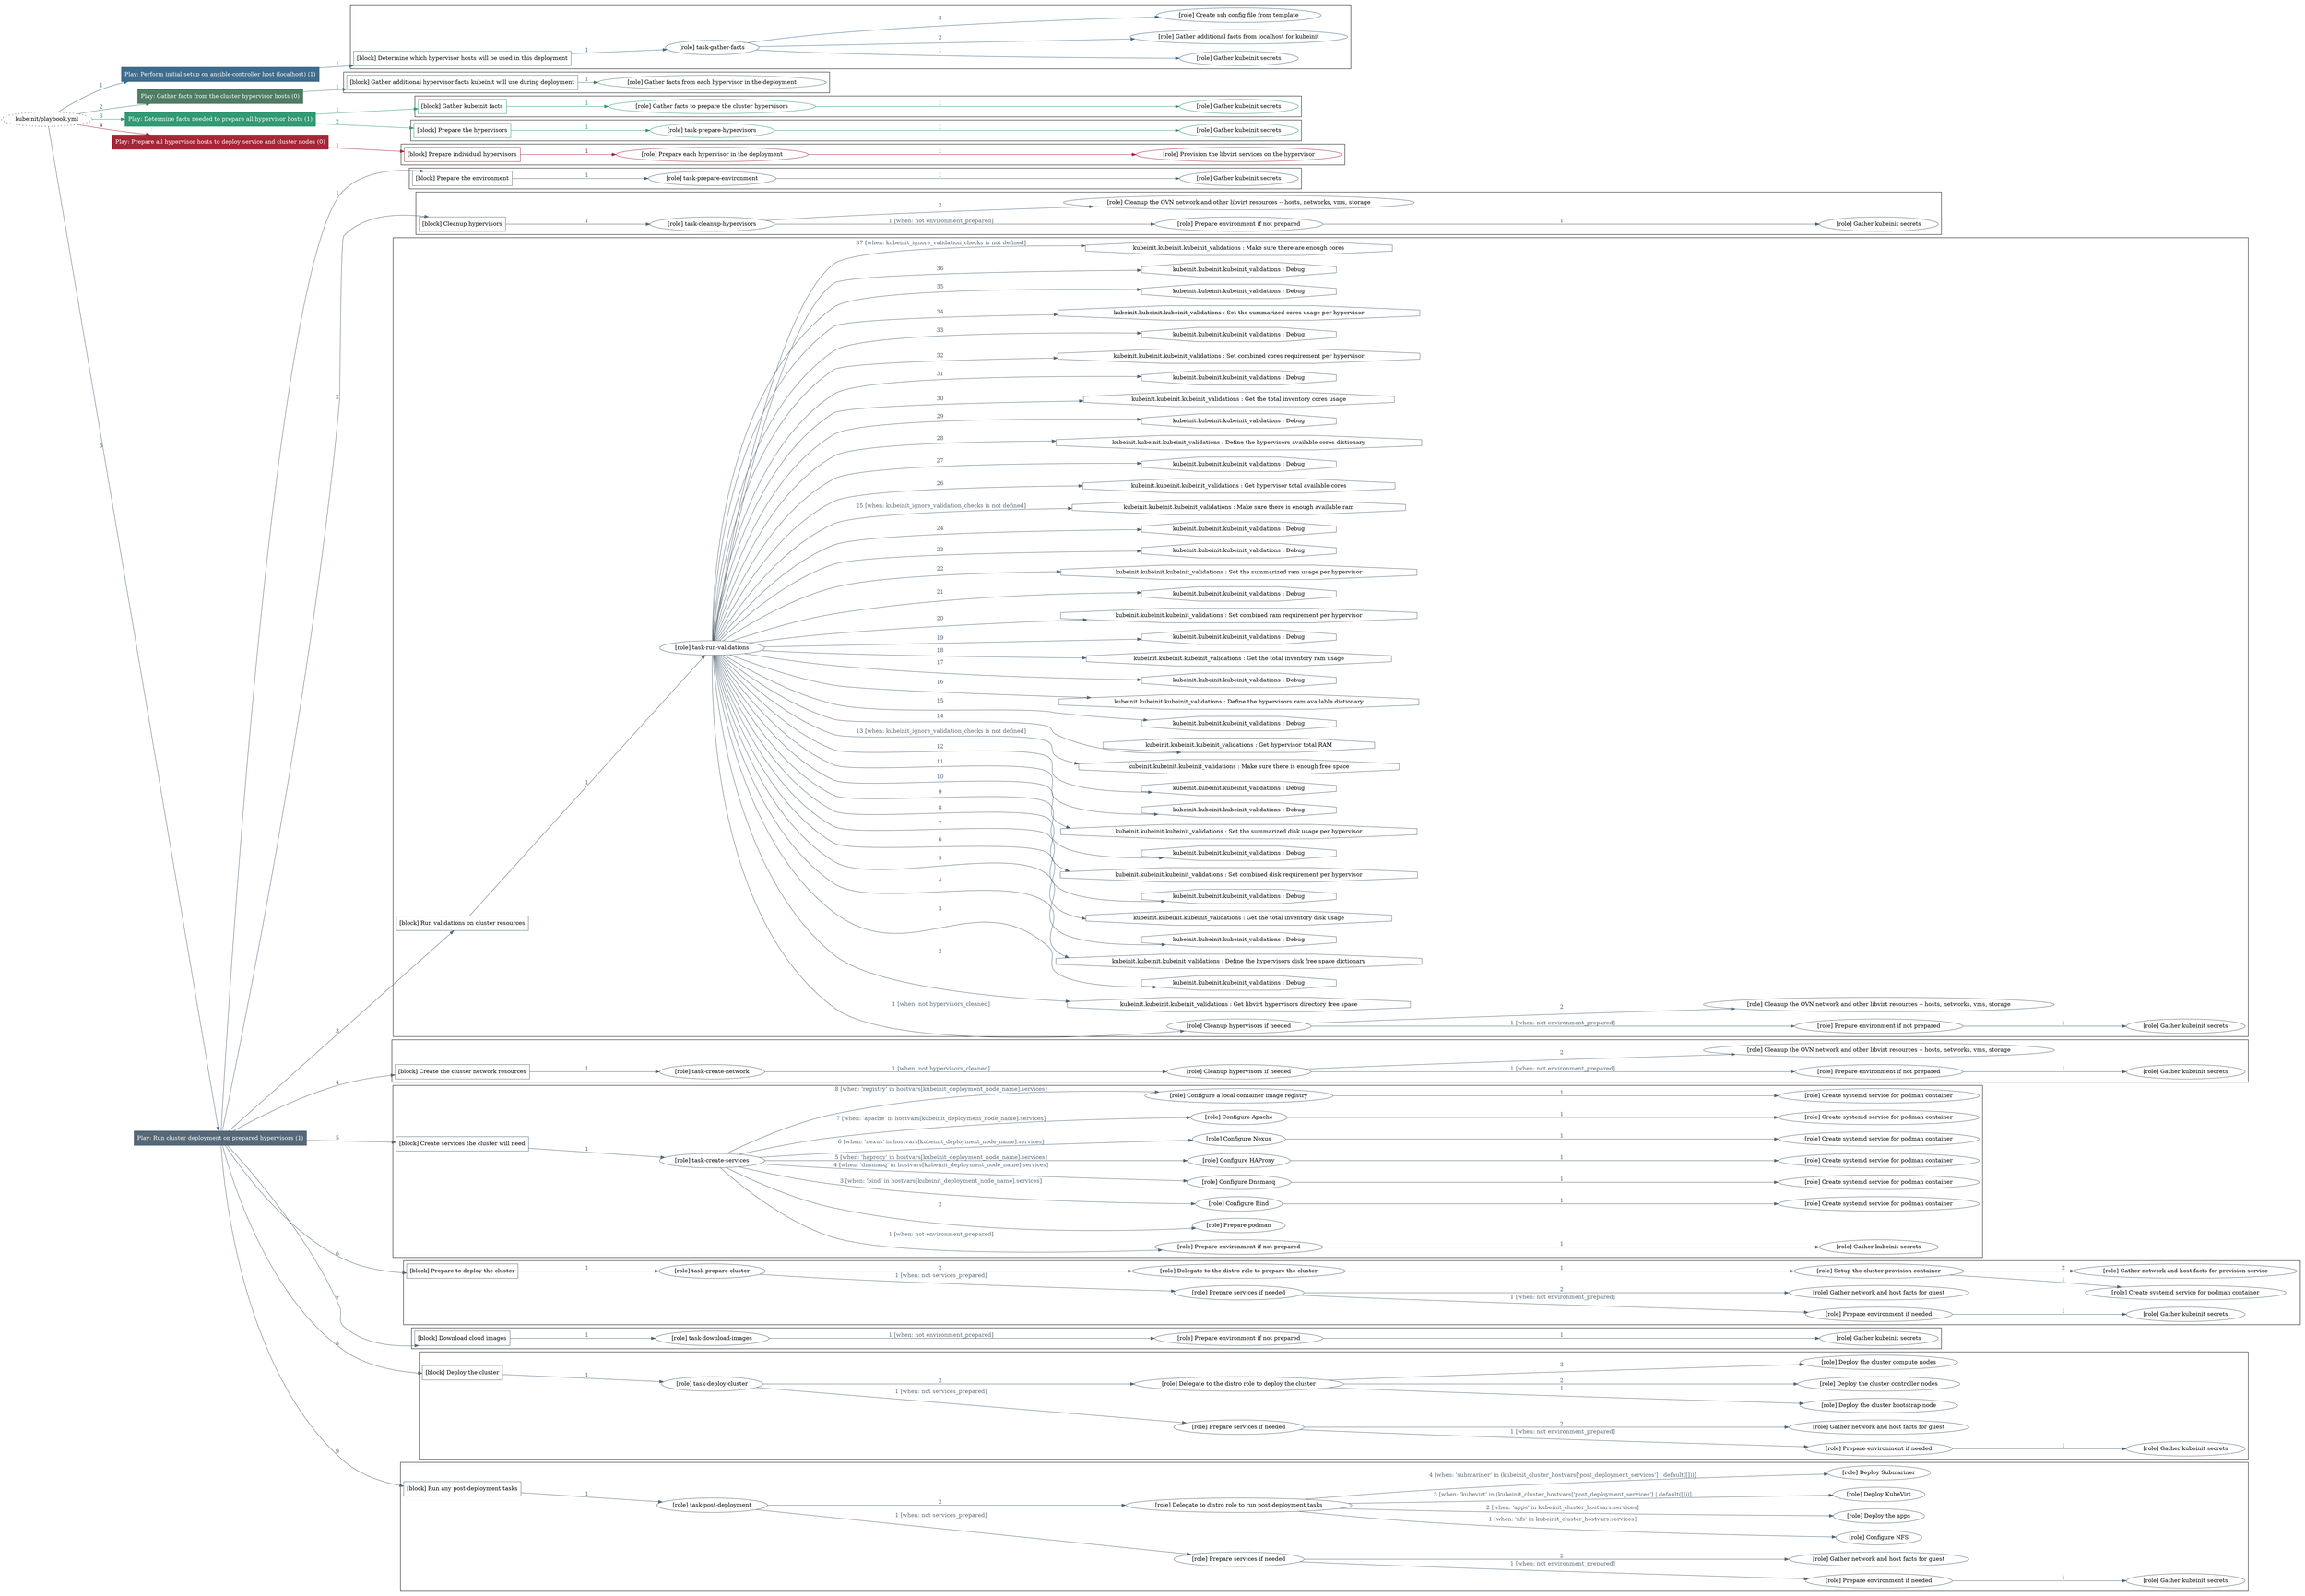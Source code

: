 digraph {
	graph [concentrate=true ordering=in rankdir=LR ratio=fill]
	edge [esep=5 sep=10]
	"kubeinit/playbook.yml" [URL="/home/runner/work/kubeinit/kubeinit/kubeinit/playbook.yml" id=playbook_64349abd style=dotted]
	"kubeinit/playbook.yml" -> play_087936fa [label="1 " color="#3f6c8d" fontcolor="#3f6c8d" id=edge_6cee3caa labeltooltip="1 " tooltip="1 "]
	subgraph "Play: Perform initial setup on ansible-controller host (localhost) (1)" {
		play_087936fa [label="Play: Perform initial setup on ansible-controller host (localhost) (1)" URL="/home/runner/work/kubeinit/kubeinit/kubeinit/playbook.yml" color="#3f6c8d" fontcolor="#ffffff" id=play_087936fa shape=box style=filled tooltip=localhost]
		play_087936fa -> block_514054e1 [label=1 color="#3f6c8d" fontcolor="#3f6c8d" id=edge_af99ddd7 labeltooltip=1 tooltip=1]
		subgraph cluster_block_514054e1 {
			block_514054e1 [label="[block] Determine which hypervisor hosts will be used in this deployment" URL="/home/runner/work/kubeinit/kubeinit/kubeinit/playbook.yml" color="#3f6c8d" id=block_514054e1 labeltooltip="Determine which hypervisor hosts will be used in this deployment" shape=box tooltip="Determine which hypervisor hosts will be used in this deployment"]
			block_514054e1 -> role_d07cebf6 [label="1 " color="#3f6c8d" fontcolor="#3f6c8d" id=edge_94ebfd0d labeltooltip="1 " tooltip="1 "]
			subgraph "task-gather-facts" {
				role_d07cebf6 [label="[role] task-gather-facts" URL="/home/runner/work/kubeinit/kubeinit/kubeinit/playbook.yml" color="#3f6c8d" id=role_d07cebf6 tooltip="task-gather-facts"]
				role_d07cebf6 -> role_724169dc [label="1 " color="#3f6c8d" fontcolor="#3f6c8d" id=edge_5726e579 labeltooltip="1 " tooltip="1 "]
				subgraph "Gather kubeinit secrets" {
					role_724169dc [label="[role] Gather kubeinit secrets" URL="/home/runner/.ansible/collections/ansible_collections/kubeinit/kubeinit/roles/kubeinit_prepare/tasks/build_hypervisors_group.yml" color="#3f6c8d" id=role_724169dc tooltip="Gather kubeinit secrets"]
				}
				role_d07cebf6 -> role_c82abc27 [label="2 " color="#3f6c8d" fontcolor="#3f6c8d" id=edge_84c72ac8 labeltooltip="2 " tooltip="2 "]
				subgraph "Gather additional facts from localhost for kubeinit" {
					role_c82abc27 [label="[role] Gather additional facts from localhost for kubeinit" URL="/home/runner/.ansible/collections/ansible_collections/kubeinit/kubeinit/roles/kubeinit_prepare/tasks/build_hypervisors_group.yml" color="#3f6c8d" id=role_c82abc27 tooltip="Gather additional facts from localhost for kubeinit"]
				}
				role_d07cebf6 -> role_139a75f0 [label="3 " color="#3f6c8d" fontcolor="#3f6c8d" id=edge_e338b4ec labeltooltip="3 " tooltip="3 "]
				subgraph "Create ssh config file from template" {
					role_139a75f0 [label="[role] Create ssh config file from template" URL="/home/runner/.ansible/collections/ansible_collections/kubeinit/kubeinit/roles/kubeinit_prepare/tasks/build_hypervisors_group.yml" color="#3f6c8d" id=role_139a75f0 tooltip="Create ssh config file from template"]
				}
			}
		}
	}
	"kubeinit/playbook.yml" -> play_8bb2363f [label="2 " color="#4f7d64" fontcolor="#4f7d64" id=edge_8c97a678 labeltooltip="2 " tooltip="2 "]
	subgraph "Play: Gather facts from the cluster hypervisor hosts (0)" {
		play_8bb2363f [label="Play: Gather facts from the cluster hypervisor hosts (0)" URL="/home/runner/work/kubeinit/kubeinit/kubeinit/playbook.yml" color="#4f7d64" fontcolor="#ffffff" id=play_8bb2363f shape=box style=filled tooltip="Play: Gather facts from the cluster hypervisor hosts (0)"]
		play_8bb2363f -> block_e4770dc6 [label=1 color="#4f7d64" fontcolor="#4f7d64" id=edge_6a7b37e6 labeltooltip=1 tooltip=1]
		subgraph cluster_block_e4770dc6 {
			block_e4770dc6 [label="[block] Gather additional hypervisor facts kubeinit will use during deployment" URL="/home/runner/work/kubeinit/kubeinit/kubeinit/playbook.yml" color="#4f7d64" id=block_e4770dc6 labeltooltip="Gather additional hypervisor facts kubeinit will use during deployment" shape=box tooltip="Gather additional hypervisor facts kubeinit will use during deployment"]
			block_e4770dc6 -> role_815adbba [label="1 " color="#4f7d64" fontcolor="#4f7d64" id=edge_ffc4d328 labeltooltip="1 " tooltip="1 "]
			subgraph "Gather facts from each hypervisor in the deployment" {
				role_815adbba [label="[role] Gather facts from each hypervisor in the deployment" URL="/home/runner/work/kubeinit/kubeinit/kubeinit/playbook.yml" color="#4f7d64" id=role_815adbba tooltip="Gather facts from each hypervisor in the deployment"]
			}
		}
	}
	"kubeinit/playbook.yml" -> play_f916868f [label="3 " color="#339974" fontcolor="#339974" id=edge_f4661145 labeltooltip="3 " tooltip="3 "]
	subgraph "Play: Determine facts needed to prepare all hypervisor hosts (1)" {
		play_f916868f [label="Play: Determine facts needed to prepare all hypervisor hosts (1)" URL="/home/runner/work/kubeinit/kubeinit/kubeinit/playbook.yml" color="#339974" fontcolor="#ffffff" id=play_f916868f shape=box style=filled tooltip=localhost]
		play_f916868f -> block_4caf0d12 [label=1 color="#339974" fontcolor="#339974" id=edge_0a631004 labeltooltip=1 tooltip=1]
		subgraph cluster_block_4caf0d12 {
			block_4caf0d12 [label="[block] Gather kubeinit facts" URL="/home/runner/work/kubeinit/kubeinit/kubeinit/playbook.yml" color="#339974" id=block_4caf0d12 labeltooltip="Gather kubeinit facts" shape=box tooltip="Gather kubeinit facts"]
			block_4caf0d12 -> role_7a35b961 [label="1 " color="#339974" fontcolor="#339974" id=edge_ea31377c labeltooltip="1 " tooltip="1 "]
			subgraph "Gather facts to prepare the cluster hypervisors" {
				role_7a35b961 [label="[role] Gather facts to prepare the cluster hypervisors" URL="/home/runner/work/kubeinit/kubeinit/kubeinit/playbook.yml" color="#339974" id=role_7a35b961 tooltip="Gather facts to prepare the cluster hypervisors"]
				role_7a35b961 -> role_9203c45b [label="1 " color="#339974" fontcolor="#339974" id=edge_3b3688a1 labeltooltip="1 " tooltip="1 "]
				subgraph "Gather kubeinit secrets" {
					role_9203c45b [label="[role] Gather kubeinit secrets" URL="/home/runner/.ansible/collections/ansible_collections/kubeinit/kubeinit/roles/kubeinit_prepare/tasks/gather_kubeinit_facts.yml" color="#339974" id=role_9203c45b tooltip="Gather kubeinit secrets"]
				}
			}
		}
		play_f916868f -> block_a84b8f83 [label=2 color="#339974" fontcolor="#339974" id=edge_181c26eb labeltooltip=2 tooltip=2]
		subgraph cluster_block_a84b8f83 {
			block_a84b8f83 [label="[block] Prepare the hypervisors" URL="/home/runner/work/kubeinit/kubeinit/kubeinit/playbook.yml" color="#339974" id=block_a84b8f83 labeltooltip="Prepare the hypervisors" shape=box tooltip="Prepare the hypervisors"]
			block_a84b8f83 -> role_f0149e44 [label="1 " color="#339974" fontcolor="#339974" id=edge_a447e336 labeltooltip="1 " tooltip="1 "]
			subgraph "task-prepare-hypervisors" {
				role_f0149e44 [label="[role] task-prepare-hypervisors" URL="/home/runner/work/kubeinit/kubeinit/kubeinit/playbook.yml" color="#339974" id=role_f0149e44 tooltip="task-prepare-hypervisors"]
				role_f0149e44 -> role_a5931a50 [label="1 " color="#339974" fontcolor="#339974" id=edge_a48a66d1 labeltooltip="1 " tooltip="1 "]
				subgraph "Gather kubeinit secrets" {
					role_a5931a50 [label="[role] Gather kubeinit secrets" URL="/home/runner/.ansible/collections/ansible_collections/kubeinit/kubeinit/roles/kubeinit_prepare/tasks/gather_kubeinit_facts.yml" color="#339974" id=role_a5931a50 tooltip="Gather kubeinit secrets"]
				}
			}
		}
	}
	"kubeinit/playbook.yml" -> play_94c3f131 [label="4 " color="#a62637" fontcolor="#a62637" id=edge_6bd6444c labeltooltip="4 " tooltip="4 "]
	subgraph "Play: Prepare all hypervisor hosts to deploy service and cluster nodes (0)" {
		play_94c3f131 [label="Play: Prepare all hypervisor hosts to deploy service and cluster nodes (0)" URL="/home/runner/work/kubeinit/kubeinit/kubeinit/playbook.yml" color="#a62637" fontcolor="#ffffff" id=play_94c3f131 shape=box style=filled tooltip="Play: Prepare all hypervisor hosts to deploy service and cluster nodes (0)"]
		play_94c3f131 -> block_a6d04da2 [label=1 color="#a62637" fontcolor="#a62637" id=edge_adef608f labeltooltip=1 tooltip=1]
		subgraph cluster_block_a6d04da2 {
			block_a6d04da2 [label="[block] Prepare individual hypervisors" URL="/home/runner/work/kubeinit/kubeinit/kubeinit/playbook.yml" color="#a62637" id=block_a6d04da2 labeltooltip="Prepare individual hypervisors" shape=box tooltip="Prepare individual hypervisors"]
			block_a6d04da2 -> role_72f760ba [label="1 " color="#a62637" fontcolor="#a62637" id=edge_299cebf8 labeltooltip="1 " tooltip="1 "]
			subgraph "Prepare each hypervisor in the deployment" {
				role_72f760ba [label="[role] Prepare each hypervisor in the deployment" URL="/home/runner/work/kubeinit/kubeinit/kubeinit/playbook.yml" color="#a62637" id=role_72f760ba tooltip="Prepare each hypervisor in the deployment"]
				role_72f760ba -> role_5c6d9d9e [label="1 " color="#a62637" fontcolor="#a62637" id=edge_90630457 labeltooltip="1 " tooltip="1 "]
				subgraph "Provision the libvirt services on the hypervisor" {
					role_5c6d9d9e [label="[role] Provision the libvirt services on the hypervisor" URL="/home/runner/.ansible/collections/ansible_collections/kubeinit/kubeinit/roles/kubeinit_prepare/tasks/prepare_hypervisor.yml" color="#a62637" id=role_5c6d9d9e tooltip="Provision the libvirt services on the hypervisor"]
				}
			}
		}
	}
	"kubeinit/playbook.yml" -> play_6cddd1bc [label="5 " color="#556877" fontcolor="#556877" id=edge_578c21b0 labeltooltip="5 " tooltip="5 "]
	subgraph "Play: Run cluster deployment on prepared hypervisors (1)" {
		play_6cddd1bc [label="Play: Run cluster deployment on prepared hypervisors (1)" URL="/home/runner/work/kubeinit/kubeinit/kubeinit/playbook.yml" color="#556877" fontcolor="#ffffff" id=play_6cddd1bc shape=box style=filled tooltip=localhost]
		play_6cddd1bc -> block_7b773946 [label=1 color="#556877" fontcolor="#556877" id=edge_3d016074 labeltooltip=1 tooltip=1]
		subgraph cluster_block_7b773946 {
			block_7b773946 [label="[block] Prepare the environment" URL="/home/runner/work/kubeinit/kubeinit/kubeinit/playbook.yml" color="#556877" id=block_7b773946 labeltooltip="Prepare the environment" shape=box tooltip="Prepare the environment"]
			block_7b773946 -> role_9fcf9af2 [label="1 " color="#556877" fontcolor="#556877" id=edge_544c7850 labeltooltip="1 " tooltip="1 "]
			subgraph "task-prepare-environment" {
				role_9fcf9af2 [label="[role] task-prepare-environment" URL="/home/runner/work/kubeinit/kubeinit/kubeinit/playbook.yml" color="#556877" id=role_9fcf9af2 tooltip="task-prepare-environment"]
				role_9fcf9af2 -> role_e29af95c [label="1 " color="#556877" fontcolor="#556877" id=edge_ce2291ad labeltooltip="1 " tooltip="1 "]
				subgraph "Gather kubeinit secrets" {
					role_e29af95c [label="[role] Gather kubeinit secrets" URL="/home/runner/.ansible/collections/ansible_collections/kubeinit/kubeinit/roles/kubeinit_prepare/tasks/gather_kubeinit_facts.yml" color="#556877" id=role_e29af95c tooltip="Gather kubeinit secrets"]
				}
			}
		}
		play_6cddd1bc -> block_b4a45048 [label=2 color="#556877" fontcolor="#556877" id=edge_d0886766 labeltooltip=2 tooltip=2]
		subgraph cluster_block_b4a45048 {
			block_b4a45048 [label="[block] Cleanup hypervisors" URL="/home/runner/work/kubeinit/kubeinit/kubeinit/playbook.yml" color="#556877" id=block_b4a45048 labeltooltip="Cleanup hypervisors" shape=box tooltip="Cleanup hypervisors"]
			block_b4a45048 -> role_170751eb [label="1 " color="#556877" fontcolor="#556877" id=edge_23e6354d labeltooltip="1 " tooltip="1 "]
			subgraph "task-cleanup-hypervisors" {
				role_170751eb [label="[role] task-cleanup-hypervisors" URL="/home/runner/work/kubeinit/kubeinit/kubeinit/playbook.yml" color="#556877" id=role_170751eb tooltip="task-cleanup-hypervisors"]
				role_170751eb -> role_a0879d32 [label="1 [when: not environment_prepared]" color="#556877" fontcolor="#556877" id=edge_bd6c7c68 labeltooltip="1 [when: not environment_prepared]" tooltip="1 [when: not environment_prepared]"]
				subgraph "Prepare environment if not prepared" {
					role_a0879d32 [label="[role] Prepare environment if not prepared" URL="/home/runner/.ansible/collections/ansible_collections/kubeinit/kubeinit/roles/kubeinit_prepare/tasks/cleanup_hypervisors.yml" color="#556877" id=role_a0879d32 tooltip="Prepare environment if not prepared"]
					role_a0879d32 -> role_2d7285c8 [label="1 " color="#556877" fontcolor="#556877" id=edge_98ddaf82 labeltooltip="1 " tooltip="1 "]
					subgraph "Gather kubeinit secrets" {
						role_2d7285c8 [label="[role] Gather kubeinit secrets" URL="/home/runner/.ansible/collections/ansible_collections/kubeinit/kubeinit/roles/kubeinit_prepare/tasks/gather_kubeinit_facts.yml" color="#556877" id=role_2d7285c8 tooltip="Gather kubeinit secrets"]
					}
				}
				role_170751eb -> role_4a5abf94 [label="2 " color="#556877" fontcolor="#556877" id=edge_da35695b labeltooltip="2 " tooltip="2 "]
				subgraph "Cleanup the OVN network and other libvirt resources -- hosts, networks, vms, storage" {
					role_4a5abf94 [label="[role] Cleanup the OVN network and other libvirt resources -- hosts, networks, vms, storage" URL="/home/runner/.ansible/collections/ansible_collections/kubeinit/kubeinit/roles/kubeinit_prepare/tasks/cleanup_hypervisors.yml" color="#556877" id=role_4a5abf94 tooltip="Cleanup the OVN network and other libvirt resources -- hosts, networks, vms, storage"]
				}
			}
		}
		play_6cddd1bc -> block_2ca16b4c [label=3 color="#556877" fontcolor="#556877" id=edge_9cdaba4e labeltooltip=3 tooltip=3]
		subgraph cluster_block_2ca16b4c {
			block_2ca16b4c [label="[block] Run validations on cluster resources" URL="/home/runner/work/kubeinit/kubeinit/kubeinit/playbook.yml" color="#556877" id=block_2ca16b4c labeltooltip="Run validations on cluster resources" shape=box tooltip="Run validations on cluster resources"]
			block_2ca16b4c -> role_93b82074 [label="1 " color="#556877" fontcolor="#556877" id=edge_23af712e labeltooltip="1 " tooltip="1 "]
			subgraph "task-run-validations" {
				role_93b82074 [label="[role] task-run-validations" URL="/home/runner/work/kubeinit/kubeinit/kubeinit/playbook.yml" color="#556877" id=role_93b82074 tooltip="task-run-validations"]
				role_93b82074 -> role_4c578529 [label="1 [when: not hypervisors_cleaned]" color="#556877" fontcolor="#556877" id=edge_78483493 labeltooltip="1 [when: not hypervisors_cleaned]" tooltip="1 [when: not hypervisors_cleaned]"]
				subgraph "Cleanup hypervisors if needed" {
					role_4c578529 [label="[role] Cleanup hypervisors if needed" URL="/home/runner/.ansible/collections/ansible_collections/kubeinit/kubeinit/roles/kubeinit_validations/tasks/main.yml" color="#556877" id=role_4c578529 tooltip="Cleanup hypervisors if needed"]
					role_4c578529 -> role_e59f4f42 [label="1 [when: not environment_prepared]" color="#556877" fontcolor="#556877" id=edge_18c4c68f labeltooltip="1 [when: not environment_prepared]" tooltip="1 [when: not environment_prepared]"]
					subgraph "Prepare environment if not prepared" {
						role_e59f4f42 [label="[role] Prepare environment if not prepared" URL="/home/runner/.ansible/collections/ansible_collections/kubeinit/kubeinit/roles/kubeinit_prepare/tasks/cleanup_hypervisors.yml" color="#556877" id=role_e59f4f42 tooltip="Prepare environment if not prepared"]
						role_e59f4f42 -> role_fe1a57fc [label="1 " color="#556877" fontcolor="#556877" id=edge_86f39309 labeltooltip="1 " tooltip="1 "]
						subgraph "Gather kubeinit secrets" {
							role_fe1a57fc [label="[role] Gather kubeinit secrets" URL="/home/runner/.ansible/collections/ansible_collections/kubeinit/kubeinit/roles/kubeinit_prepare/tasks/gather_kubeinit_facts.yml" color="#556877" id=role_fe1a57fc tooltip="Gather kubeinit secrets"]
						}
					}
					role_4c578529 -> role_e2cabba9 [label="2 " color="#556877" fontcolor="#556877" id=edge_ea18afff labeltooltip="2 " tooltip="2 "]
					subgraph "Cleanup the OVN network and other libvirt resources -- hosts, networks, vms, storage" {
						role_e2cabba9 [label="[role] Cleanup the OVN network and other libvirt resources -- hosts, networks, vms, storage" URL="/home/runner/.ansible/collections/ansible_collections/kubeinit/kubeinit/roles/kubeinit_prepare/tasks/cleanup_hypervisors.yml" color="#556877" id=role_e2cabba9 tooltip="Cleanup the OVN network and other libvirt resources -- hosts, networks, vms, storage"]
					}
				}
				task_a577d636 [label="kubeinit.kubeinit.kubeinit_validations : Get libvirt hypervisors directory free space" URL="/home/runner/.ansible/collections/ansible_collections/kubeinit/kubeinit/roles/kubeinit_validations/tasks/10_libvirt_free_space.yml" color="#556877" id=task_a577d636 shape=octagon tooltip="kubeinit.kubeinit.kubeinit_validations : Get libvirt hypervisors directory free space"]
				role_93b82074 -> task_a577d636 [label="2 " color="#556877" fontcolor="#556877" id=edge_076fb7d0 labeltooltip="2 " tooltip="2 "]
				task_4a8cd92a [label="kubeinit.kubeinit.kubeinit_validations : Debug" URL="/home/runner/.ansible/collections/ansible_collections/kubeinit/kubeinit/roles/kubeinit_validations/tasks/10_libvirt_free_space.yml" color="#556877" id=task_4a8cd92a shape=octagon tooltip="kubeinit.kubeinit.kubeinit_validations : Debug"]
				role_93b82074 -> task_4a8cd92a [label="3 " color="#556877" fontcolor="#556877" id=edge_dbd1ecff labeltooltip="3 " tooltip="3 "]
				task_f29dbbf7 [label="kubeinit.kubeinit.kubeinit_validations : Define the hypervisors disk free space dictionary" URL="/home/runner/.ansible/collections/ansible_collections/kubeinit/kubeinit/roles/kubeinit_validations/tasks/10_libvirt_free_space.yml" color="#556877" id=task_f29dbbf7 shape=octagon tooltip="kubeinit.kubeinit.kubeinit_validations : Define the hypervisors disk free space dictionary"]
				role_93b82074 -> task_f29dbbf7 [label="4 " color="#556877" fontcolor="#556877" id=edge_497cc817 labeltooltip="4 " tooltip="4 "]
				task_898ddc76 [label="kubeinit.kubeinit.kubeinit_validations : Debug" URL="/home/runner/.ansible/collections/ansible_collections/kubeinit/kubeinit/roles/kubeinit_validations/tasks/10_libvirt_free_space.yml" color="#556877" id=task_898ddc76 shape=octagon tooltip="kubeinit.kubeinit.kubeinit_validations : Debug"]
				role_93b82074 -> task_898ddc76 [label="5 " color="#556877" fontcolor="#556877" id=edge_0acc80a2 labeltooltip="5 " tooltip="5 "]
				task_f7183d3b [label="kubeinit.kubeinit.kubeinit_validations : Get the total inventory disk usage" URL="/home/runner/.ansible/collections/ansible_collections/kubeinit/kubeinit/roles/kubeinit_validations/tasks/10_libvirt_free_space.yml" color="#556877" id=task_f7183d3b shape=octagon tooltip="kubeinit.kubeinit.kubeinit_validations : Get the total inventory disk usage"]
				role_93b82074 -> task_f7183d3b [label="6 " color="#556877" fontcolor="#556877" id=edge_3f6d6725 labeltooltip="6 " tooltip="6 "]
				task_23975e6d [label="kubeinit.kubeinit.kubeinit_validations : Debug" URL="/home/runner/.ansible/collections/ansible_collections/kubeinit/kubeinit/roles/kubeinit_validations/tasks/10_libvirt_free_space.yml" color="#556877" id=task_23975e6d shape=octagon tooltip="kubeinit.kubeinit.kubeinit_validations : Debug"]
				role_93b82074 -> task_23975e6d [label="7 " color="#556877" fontcolor="#556877" id=edge_31f7e441 labeltooltip="7 " tooltip="7 "]
				task_cabe2bd7 [label="kubeinit.kubeinit.kubeinit_validations : Set combined disk requirement per hypervisor" URL="/home/runner/.ansible/collections/ansible_collections/kubeinit/kubeinit/roles/kubeinit_validations/tasks/10_libvirt_free_space.yml" color="#556877" id=task_cabe2bd7 shape=octagon tooltip="kubeinit.kubeinit.kubeinit_validations : Set combined disk requirement per hypervisor"]
				role_93b82074 -> task_cabe2bd7 [label="8 " color="#556877" fontcolor="#556877" id=edge_e26519c6 labeltooltip="8 " tooltip="8 "]
				task_269dd318 [label="kubeinit.kubeinit.kubeinit_validations : Debug" URL="/home/runner/.ansible/collections/ansible_collections/kubeinit/kubeinit/roles/kubeinit_validations/tasks/10_libvirt_free_space.yml" color="#556877" id=task_269dd318 shape=octagon tooltip="kubeinit.kubeinit.kubeinit_validations : Debug"]
				role_93b82074 -> task_269dd318 [label="9 " color="#556877" fontcolor="#556877" id=edge_03df9af8 labeltooltip="9 " tooltip="9 "]
				task_8cf99206 [label="kubeinit.kubeinit.kubeinit_validations : Set the summarized disk usage per hypervisor" URL="/home/runner/.ansible/collections/ansible_collections/kubeinit/kubeinit/roles/kubeinit_validations/tasks/10_libvirt_free_space.yml" color="#556877" id=task_8cf99206 shape=octagon tooltip="kubeinit.kubeinit.kubeinit_validations : Set the summarized disk usage per hypervisor"]
				role_93b82074 -> task_8cf99206 [label="10 " color="#556877" fontcolor="#556877" id=edge_e1c91765 labeltooltip="10 " tooltip="10 "]
				task_257740f0 [label="kubeinit.kubeinit.kubeinit_validations : Debug" URL="/home/runner/.ansible/collections/ansible_collections/kubeinit/kubeinit/roles/kubeinit_validations/tasks/10_libvirt_free_space.yml" color="#556877" id=task_257740f0 shape=octagon tooltip="kubeinit.kubeinit.kubeinit_validations : Debug"]
				role_93b82074 -> task_257740f0 [label="11 " color="#556877" fontcolor="#556877" id=edge_e6a390b6 labeltooltip="11 " tooltip="11 "]
				task_43669a1a [label="kubeinit.kubeinit.kubeinit_validations : Debug" URL="/home/runner/.ansible/collections/ansible_collections/kubeinit/kubeinit/roles/kubeinit_validations/tasks/10_libvirt_free_space.yml" color="#556877" id=task_43669a1a shape=octagon tooltip="kubeinit.kubeinit.kubeinit_validations : Debug"]
				role_93b82074 -> task_43669a1a [label="12 " color="#556877" fontcolor="#556877" id=edge_5163f575 labeltooltip="12 " tooltip="12 "]
				task_d3f77a2b [label="kubeinit.kubeinit.kubeinit_validations : Make sure there is enough free space" URL="/home/runner/.ansible/collections/ansible_collections/kubeinit/kubeinit/roles/kubeinit_validations/tasks/10_libvirt_free_space.yml" color="#556877" id=task_d3f77a2b shape=octagon tooltip="kubeinit.kubeinit.kubeinit_validations : Make sure there is enough free space"]
				role_93b82074 -> task_d3f77a2b [label="13 [when: kubeinit_ignore_validation_checks is not defined]" color="#556877" fontcolor="#556877" id=edge_5c0c53f6 labeltooltip="13 [when: kubeinit_ignore_validation_checks is not defined]" tooltip="13 [when: kubeinit_ignore_validation_checks is not defined]"]
				task_f7fbc5ce [label="kubeinit.kubeinit.kubeinit_validations : Get hypervisor total RAM" URL="/home/runner/.ansible/collections/ansible_collections/kubeinit/kubeinit/roles/kubeinit_validations/tasks/20_libvirt_available_ram.yml" color="#556877" id=task_f7fbc5ce shape=octagon tooltip="kubeinit.kubeinit.kubeinit_validations : Get hypervisor total RAM"]
				role_93b82074 -> task_f7fbc5ce [label="14 " color="#556877" fontcolor="#556877" id=edge_bc09e6b1 labeltooltip="14 " tooltip="14 "]
				task_c3183562 [label="kubeinit.kubeinit.kubeinit_validations : Debug" URL="/home/runner/.ansible/collections/ansible_collections/kubeinit/kubeinit/roles/kubeinit_validations/tasks/20_libvirt_available_ram.yml" color="#556877" id=task_c3183562 shape=octagon tooltip="kubeinit.kubeinit.kubeinit_validations : Debug"]
				role_93b82074 -> task_c3183562 [label="15 " color="#556877" fontcolor="#556877" id=edge_40ecbe0c labeltooltip="15 " tooltip="15 "]
				task_947ed454 [label="kubeinit.kubeinit.kubeinit_validations : Define the hypervisors ram available dictionary" URL="/home/runner/.ansible/collections/ansible_collections/kubeinit/kubeinit/roles/kubeinit_validations/tasks/20_libvirt_available_ram.yml" color="#556877" id=task_947ed454 shape=octagon tooltip="kubeinit.kubeinit.kubeinit_validations : Define the hypervisors ram available dictionary"]
				role_93b82074 -> task_947ed454 [label="16 " color="#556877" fontcolor="#556877" id=edge_f54a8828 labeltooltip="16 " tooltip="16 "]
				task_a0863de0 [label="kubeinit.kubeinit.kubeinit_validations : Debug" URL="/home/runner/.ansible/collections/ansible_collections/kubeinit/kubeinit/roles/kubeinit_validations/tasks/20_libvirt_available_ram.yml" color="#556877" id=task_a0863de0 shape=octagon tooltip="kubeinit.kubeinit.kubeinit_validations : Debug"]
				role_93b82074 -> task_a0863de0 [label="17 " color="#556877" fontcolor="#556877" id=edge_e26e2823 labeltooltip="17 " tooltip="17 "]
				task_86d00e63 [label="kubeinit.kubeinit.kubeinit_validations : Get the total inventory ram usage" URL="/home/runner/.ansible/collections/ansible_collections/kubeinit/kubeinit/roles/kubeinit_validations/tasks/20_libvirt_available_ram.yml" color="#556877" id=task_86d00e63 shape=octagon tooltip="kubeinit.kubeinit.kubeinit_validations : Get the total inventory ram usage"]
				role_93b82074 -> task_86d00e63 [label="18 " color="#556877" fontcolor="#556877" id=edge_4c2cc86b labeltooltip="18 " tooltip="18 "]
				task_0b43cbf2 [label="kubeinit.kubeinit.kubeinit_validations : Debug" URL="/home/runner/.ansible/collections/ansible_collections/kubeinit/kubeinit/roles/kubeinit_validations/tasks/20_libvirt_available_ram.yml" color="#556877" id=task_0b43cbf2 shape=octagon tooltip="kubeinit.kubeinit.kubeinit_validations : Debug"]
				role_93b82074 -> task_0b43cbf2 [label="19 " color="#556877" fontcolor="#556877" id=edge_2d6bc091 labeltooltip="19 " tooltip="19 "]
				task_a268d677 [label="kubeinit.kubeinit.kubeinit_validations : Set combined ram requirement per hypervisor" URL="/home/runner/.ansible/collections/ansible_collections/kubeinit/kubeinit/roles/kubeinit_validations/tasks/20_libvirt_available_ram.yml" color="#556877" id=task_a268d677 shape=octagon tooltip="kubeinit.kubeinit.kubeinit_validations : Set combined ram requirement per hypervisor"]
				role_93b82074 -> task_a268d677 [label="20 " color="#556877" fontcolor="#556877" id=edge_b5037e76 labeltooltip="20 " tooltip="20 "]
				task_70045e58 [label="kubeinit.kubeinit.kubeinit_validations : Debug" URL="/home/runner/.ansible/collections/ansible_collections/kubeinit/kubeinit/roles/kubeinit_validations/tasks/20_libvirt_available_ram.yml" color="#556877" id=task_70045e58 shape=octagon tooltip="kubeinit.kubeinit.kubeinit_validations : Debug"]
				role_93b82074 -> task_70045e58 [label="21 " color="#556877" fontcolor="#556877" id=edge_0e523681 labeltooltip="21 " tooltip="21 "]
				task_c0d6fb07 [label="kubeinit.kubeinit.kubeinit_validations : Set the summarized ram usage per hypervisor" URL="/home/runner/.ansible/collections/ansible_collections/kubeinit/kubeinit/roles/kubeinit_validations/tasks/20_libvirt_available_ram.yml" color="#556877" id=task_c0d6fb07 shape=octagon tooltip="kubeinit.kubeinit.kubeinit_validations : Set the summarized ram usage per hypervisor"]
				role_93b82074 -> task_c0d6fb07 [label="22 " color="#556877" fontcolor="#556877" id=edge_de512bda labeltooltip="22 " tooltip="22 "]
				task_b5864d89 [label="kubeinit.kubeinit.kubeinit_validations : Debug" URL="/home/runner/.ansible/collections/ansible_collections/kubeinit/kubeinit/roles/kubeinit_validations/tasks/20_libvirt_available_ram.yml" color="#556877" id=task_b5864d89 shape=octagon tooltip="kubeinit.kubeinit.kubeinit_validations : Debug"]
				role_93b82074 -> task_b5864d89 [label="23 " color="#556877" fontcolor="#556877" id=edge_759dd909 labeltooltip="23 " tooltip="23 "]
				task_4a74c194 [label="kubeinit.kubeinit.kubeinit_validations : Debug" URL="/home/runner/.ansible/collections/ansible_collections/kubeinit/kubeinit/roles/kubeinit_validations/tasks/20_libvirt_available_ram.yml" color="#556877" id=task_4a74c194 shape=octagon tooltip="kubeinit.kubeinit.kubeinit_validations : Debug"]
				role_93b82074 -> task_4a74c194 [label="24 " color="#556877" fontcolor="#556877" id=edge_368318ce labeltooltip="24 " tooltip="24 "]
				task_6db7942d [label="kubeinit.kubeinit.kubeinit_validations : Make sure there is enough available ram" URL="/home/runner/.ansible/collections/ansible_collections/kubeinit/kubeinit/roles/kubeinit_validations/tasks/20_libvirt_available_ram.yml" color="#556877" id=task_6db7942d shape=octagon tooltip="kubeinit.kubeinit.kubeinit_validations : Make sure there is enough available ram"]
				role_93b82074 -> task_6db7942d [label="25 [when: kubeinit_ignore_validation_checks is not defined]" color="#556877" fontcolor="#556877" id=edge_422b00cf labeltooltip="25 [when: kubeinit_ignore_validation_checks is not defined]" tooltip="25 [when: kubeinit_ignore_validation_checks is not defined]"]
				task_8e18dbce [label="kubeinit.kubeinit.kubeinit_validations : Get hypervisor total available cores" URL="/home/runner/.ansible/collections/ansible_collections/kubeinit/kubeinit/roles/kubeinit_validations/tasks/30_libvirt_check_cpu_cores.yml" color="#556877" id=task_8e18dbce shape=octagon tooltip="kubeinit.kubeinit.kubeinit_validations : Get hypervisor total available cores"]
				role_93b82074 -> task_8e18dbce [label="26 " color="#556877" fontcolor="#556877" id=edge_51bd060b labeltooltip="26 " tooltip="26 "]
				task_49d8d343 [label="kubeinit.kubeinit.kubeinit_validations : Debug" URL="/home/runner/.ansible/collections/ansible_collections/kubeinit/kubeinit/roles/kubeinit_validations/tasks/30_libvirt_check_cpu_cores.yml" color="#556877" id=task_49d8d343 shape=octagon tooltip="kubeinit.kubeinit.kubeinit_validations : Debug"]
				role_93b82074 -> task_49d8d343 [label="27 " color="#556877" fontcolor="#556877" id=edge_786bbf84 labeltooltip="27 " tooltip="27 "]
				task_c92af160 [label="kubeinit.kubeinit.kubeinit_validations : Define the hypervisors available cores dictionary" URL="/home/runner/.ansible/collections/ansible_collections/kubeinit/kubeinit/roles/kubeinit_validations/tasks/30_libvirt_check_cpu_cores.yml" color="#556877" id=task_c92af160 shape=octagon tooltip="kubeinit.kubeinit.kubeinit_validations : Define the hypervisors available cores dictionary"]
				role_93b82074 -> task_c92af160 [label="28 " color="#556877" fontcolor="#556877" id=edge_1da36df8 labeltooltip="28 " tooltip="28 "]
				task_43f5c744 [label="kubeinit.kubeinit.kubeinit_validations : Debug" URL="/home/runner/.ansible/collections/ansible_collections/kubeinit/kubeinit/roles/kubeinit_validations/tasks/30_libvirt_check_cpu_cores.yml" color="#556877" id=task_43f5c744 shape=octagon tooltip="kubeinit.kubeinit.kubeinit_validations : Debug"]
				role_93b82074 -> task_43f5c744 [label="29 " color="#556877" fontcolor="#556877" id=edge_1136699c labeltooltip="29 " tooltip="29 "]
				task_27d91648 [label="kubeinit.kubeinit.kubeinit_validations : Get the total inventory cores usage" URL="/home/runner/.ansible/collections/ansible_collections/kubeinit/kubeinit/roles/kubeinit_validations/tasks/30_libvirt_check_cpu_cores.yml" color="#556877" id=task_27d91648 shape=octagon tooltip="kubeinit.kubeinit.kubeinit_validations : Get the total inventory cores usage"]
				role_93b82074 -> task_27d91648 [label="30 " color="#556877" fontcolor="#556877" id=edge_66ba1ab1 labeltooltip="30 " tooltip="30 "]
				task_3b2e336e [label="kubeinit.kubeinit.kubeinit_validations : Debug" URL="/home/runner/.ansible/collections/ansible_collections/kubeinit/kubeinit/roles/kubeinit_validations/tasks/30_libvirt_check_cpu_cores.yml" color="#556877" id=task_3b2e336e shape=octagon tooltip="kubeinit.kubeinit.kubeinit_validations : Debug"]
				role_93b82074 -> task_3b2e336e [label="31 " color="#556877" fontcolor="#556877" id=edge_058d060a labeltooltip="31 " tooltip="31 "]
				task_68fabe49 [label="kubeinit.kubeinit.kubeinit_validations : Set combined cores requirement per hypervisor" URL="/home/runner/.ansible/collections/ansible_collections/kubeinit/kubeinit/roles/kubeinit_validations/tasks/30_libvirt_check_cpu_cores.yml" color="#556877" id=task_68fabe49 shape=octagon tooltip="kubeinit.kubeinit.kubeinit_validations : Set combined cores requirement per hypervisor"]
				role_93b82074 -> task_68fabe49 [label="32 " color="#556877" fontcolor="#556877" id=edge_9603d16c labeltooltip="32 " tooltip="32 "]
				task_6df952ea [label="kubeinit.kubeinit.kubeinit_validations : Debug" URL="/home/runner/.ansible/collections/ansible_collections/kubeinit/kubeinit/roles/kubeinit_validations/tasks/30_libvirt_check_cpu_cores.yml" color="#556877" id=task_6df952ea shape=octagon tooltip="kubeinit.kubeinit.kubeinit_validations : Debug"]
				role_93b82074 -> task_6df952ea [label="33 " color="#556877" fontcolor="#556877" id=edge_d2670055 labeltooltip="33 " tooltip="33 "]
				task_627b8c68 [label="kubeinit.kubeinit.kubeinit_validations : Set the summarized cores usage per hypervisor" URL="/home/runner/.ansible/collections/ansible_collections/kubeinit/kubeinit/roles/kubeinit_validations/tasks/30_libvirt_check_cpu_cores.yml" color="#556877" id=task_627b8c68 shape=octagon tooltip="kubeinit.kubeinit.kubeinit_validations : Set the summarized cores usage per hypervisor"]
				role_93b82074 -> task_627b8c68 [label="34 " color="#556877" fontcolor="#556877" id=edge_78dc36aa labeltooltip="34 " tooltip="34 "]
				task_0ec4984a [label="kubeinit.kubeinit.kubeinit_validations : Debug" URL="/home/runner/.ansible/collections/ansible_collections/kubeinit/kubeinit/roles/kubeinit_validations/tasks/30_libvirt_check_cpu_cores.yml" color="#556877" id=task_0ec4984a shape=octagon tooltip="kubeinit.kubeinit.kubeinit_validations : Debug"]
				role_93b82074 -> task_0ec4984a [label="35 " color="#556877" fontcolor="#556877" id=edge_8fd22043 labeltooltip="35 " tooltip="35 "]
				task_6124ccea [label="kubeinit.kubeinit.kubeinit_validations : Debug" URL="/home/runner/.ansible/collections/ansible_collections/kubeinit/kubeinit/roles/kubeinit_validations/tasks/30_libvirt_check_cpu_cores.yml" color="#556877" id=task_6124ccea shape=octagon tooltip="kubeinit.kubeinit.kubeinit_validations : Debug"]
				role_93b82074 -> task_6124ccea [label="36 " color="#556877" fontcolor="#556877" id=edge_260ba9b1 labeltooltip="36 " tooltip="36 "]
				task_b978c052 [label="kubeinit.kubeinit.kubeinit_validations : Make sure there are enough cores" URL="/home/runner/.ansible/collections/ansible_collections/kubeinit/kubeinit/roles/kubeinit_validations/tasks/30_libvirt_check_cpu_cores.yml" color="#556877" id=task_b978c052 shape=octagon tooltip="kubeinit.kubeinit.kubeinit_validations : Make sure there are enough cores"]
				role_93b82074 -> task_b978c052 [label="37 [when: kubeinit_ignore_validation_checks is not defined]" color="#556877" fontcolor="#556877" id=edge_c71ed3b2 labeltooltip="37 [when: kubeinit_ignore_validation_checks is not defined]" tooltip="37 [when: kubeinit_ignore_validation_checks is not defined]"]
			}
		}
		play_6cddd1bc -> block_cbf7ccc8 [label=4 color="#556877" fontcolor="#556877" id=edge_af6631ca labeltooltip=4 tooltip=4]
		subgraph cluster_block_cbf7ccc8 {
			block_cbf7ccc8 [label="[block] Create the cluster network resources" URL="/home/runner/work/kubeinit/kubeinit/kubeinit/playbook.yml" color="#556877" id=block_cbf7ccc8 labeltooltip="Create the cluster network resources" shape=box tooltip="Create the cluster network resources"]
			block_cbf7ccc8 -> role_1fa6cf2b [label="1 " color="#556877" fontcolor="#556877" id=edge_9e4332ec labeltooltip="1 " tooltip="1 "]
			subgraph "task-create-network" {
				role_1fa6cf2b [label="[role] task-create-network" URL="/home/runner/work/kubeinit/kubeinit/kubeinit/playbook.yml" color="#556877" id=role_1fa6cf2b tooltip="task-create-network"]
				role_1fa6cf2b -> role_63c04976 [label="1 [when: not hypervisors_cleaned]" color="#556877" fontcolor="#556877" id=edge_39d4c07c labeltooltip="1 [when: not hypervisors_cleaned]" tooltip="1 [when: not hypervisors_cleaned]"]
				subgraph "Cleanup hypervisors if needed" {
					role_63c04976 [label="[role] Cleanup hypervisors if needed" URL="/home/runner/.ansible/collections/ansible_collections/kubeinit/kubeinit/roles/kubeinit_libvirt/tasks/create_network.yml" color="#556877" id=role_63c04976 tooltip="Cleanup hypervisors if needed"]
					role_63c04976 -> role_6dedd8f0 [label="1 [when: not environment_prepared]" color="#556877" fontcolor="#556877" id=edge_d6a75fd7 labeltooltip="1 [when: not environment_prepared]" tooltip="1 [when: not environment_prepared]"]
					subgraph "Prepare environment if not prepared" {
						role_6dedd8f0 [label="[role] Prepare environment if not prepared" URL="/home/runner/.ansible/collections/ansible_collections/kubeinit/kubeinit/roles/kubeinit_prepare/tasks/cleanup_hypervisors.yml" color="#556877" id=role_6dedd8f0 tooltip="Prepare environment if not prepared"]
						role_6dedd8f0 -> role_0ea4311a [label="1 " color="#556877" fontcolor="#556877" id=edge_0acecda1 labeltooltip="1 " tooltip="1 "]
						subgraph "Gather kubeinit secrets" {
							role_0ea4311a [label="[role] Gather kubeinit secrets" URL="/home/runner/.ansible/collections/ansible_collections/kubeinit/kubeinit/roles/kubeinit_prepare/tasks/gather_kubeinit_facts.yml" color="#556877" id=role_0ea4311a tooltip="Gather kubeinit secrets"]
						}
					}
					role_63c04976 -> role_d28de9b3 [label="2 " color="#556877" fontcolor="#556877" id=edge_0facf512 labeltooltip="2 " tooltip="2 "]
					subgraph "Cleanup the OVN network and other libvirt resources -- hosts, networks, vms, storage" {
						role_d28de9b3 [label="[role] Cleanup the OVN network and other libvirt resources -- hosts, networks, vms, storage" URL="/home/runner/.ansible/collections/ansible_collections/kubeinit/kubeinit/roles/kubeinit_prepare/tasks/cleanup_hypervisors.yml" color="#556877" id=role_d28de9b3 tooltip="Cleanup the OVN network and other libvirt resources -- hosts, networks, vms, storage"]
					}
				}
			}
		}
		play_6cddd1bc -> block_20b2d5ca [label=5 color="#556877" fontcolor="#556877" id=edge_50159a29 labeltooltip=5 tooltip=5]
		subgraph cluster_block_20b2d5ca {
			block_20b2d5ca [label="[block] Create services the cluster will need" URL="/home/runner/work/kubeinit/kubeinit/kubeinit/playbook.yml" color="#556877" id=block_20b2d5ca labeltooltip="Create services the cluster will need" shape=box tooltip="Create services the cluster will need"]
			block_20b2d5ca -> role_e952f0cf [label="1 " color="#556877" fontcolor="#556877" id=edge_5cb355a6 labeltooltip="1 " tooltip="1 "]
			subgraph "task-create-services" {
				role_e952f0cf [label="[role] task-create-services" URL="/home/runner/work/kubeinit/kubeinit/kubeinit/playbook.yml" color="#556877" id=role_e952f0cf tooltip="task-create-services"]
				role_e952f0cf -> role_91cd5b09 [label="1 [when: not environment_prepared]" color="#556877" fontcolor="#556877" id=edge_eb4f30c1 labeltooltip="1 [when: not environment_prepared]" tooltip="1 [when: not environment_prepared]"]
				subgraph "Prepare environment if not prepared" {
					role_91cd5b09 [label="[role] Prepare environment if not prepared" URL="/home/runner/.ansible/collections/ansible_collections/kubeinit/kubeinit/roles/kubeinit_services/tasks/main.yml" color="#556877" id=role_91cd5b09 tooltip="Prepare environment if not prepared"]
					role_91cd5b09 -> role_46c0cb65 [label="1 " color="#556877" fontcolor="#556877" id=edge_f417be9e labeltooltip="1 " tooltip="1 "]
					subgraph "Gather kubeinit secrets" {
						role_46c0cb65 [label="[role] Gather kubeinit secrets" URL="/home/runner/.ansible/collections/ansible_collections/kubeinit/kubeinit/roles/kubeinit_prepare/tasks/gather_kubeinit_facts.yml" color="#556877" id=role_46c0cb65 tooltip="Gather kubeinit secrets"]
					}
				}
				role_e952f0cf -> role_0ef80a5c [label="2 " color="#556877" fontcolor="#556877" id=edge_9cadeab5 labeltooltip="2 " tooltip="2 "]
				subgraph "Prepare podman" {
					role_0ef80a5c [label="[role] Prepare podman" URL="/home/runner/.ansible/collections/ansible_collections/kubeinit/kubeinit/roles/kubeinit_services/tasks/00_create_service_pod.yml" color="#556877" id=role_0ef80a5c tooltip="Prepare podman"]
				}
				role_e952f0cf -> role_e56af207 [label="3 [when: 'bind' in hostvars[kubeinit_deployment_node_name].services]" color="#556877" fontcolor="#556877" id=edge_cdb0a873 labeltooltip="3 [when: 'bind' in hostvars[kubeinit_deployment_node_name].services]" tooltip="3 [when: 'bind' in hostvars[kubeinit_deployment_node_name].services]"]
				subgraph "Configure Bind" {
					role_e56af207 [label="[role] Configure Bind" URL="/home/runner/.ansible/collections/ansible_collections/kubeinit/kubeinit/roles/kubeinit_services/tasks/start_services_containers.yml" color="#556877" id=role_e56af207 tooltip="Configure Bind"]
					role_e56af207 -> role_40cd6170 [label="1 " color="#556877" fontcolor="#556877" id=edge_24f1e655 labeltooltip="1 " tooltip="1 "]
					subgraph "Create systemd service for podman container" {
						role_40cd6170 [label="[role] Create systemd service for podman container" URL="/home/runner/.ansible/collections/ansible_collections/kubeinit/kubeinit/roles/kubeinit_bind/tasks/main.yml" color="#556877" id=role_40cd6170 tooltip="Create systemd service for podman container"]
					}
				}
				role_e952f0cf -> role_642e485d [label="4 [when: 'dnsmasq' in hostvars[kubeinit_deployment_node_name].services]" color="#556877" fontcolor="#556877" id=edge_93befbac labeltooltip="4 [when: 'dnsmasq' in hostvars[kubeinit_deployment_node_name].services]" tooltip="4 [when: 'dnsmasq' in hostvars[kubeinit_deployment_node_name].services]"]
				subgraph "Configure Dnsmasq" {
					role_642e485d [label="[role] Configure Dnsmasq" URL="/home/runner/.ansible/collections/ansible_collections/kubeinit/kubeinit/roles/kubeinit_services/tasks/start_services_containers.yml" color="#556877" id=role_642e485d tooltip="Configure Dnsmasq"]
					role_642e485d -> role_b79adcea [label="1 " color="#556877" fontcolor="#556877" id=edge_f2d79851 labeltooltip="1 " tooltip="1 "]
					subgraph "Create systemd service for podman container" {
						role_b79adcea [label="[role] Create systemd service for podman container" URL="/home/runner/.ansible/collections/ansible_collections/kubeinit/kubeinit/roles/kubeinit_dnsmasq/tasks/main.yml" color="#556877" id=role_b79adcea tooltip="Create systemd service for podman container"]
					}
				}
				role_e952f0cf -> role_21ecb4ec [label="5 [when: 'haproxy' in hostvars[kubeinit_deployment_node_name].services]" color="#556877" fontcolor="#556877" id=edge_29e4d5e1 labeltooltip="5 [when: 'haproxy' in hostvars[kubeinit_deployment_node_name].services]" tooltip="5 [when: 'haproxy' in hostvars[kubeinit_deployment_node_name].services]"]
				subgraph "Configure HAProxy" {
					role_21ecb4ec [label="[role] Configure HAProxy" URL="/home/runner/.ansible/collections/ansible_collections/kubeinit/kubeinit/roles/kubeinit_services/tasks/start_services_containers.yml" color="#556877" id=role_21ecb4ec tooltip="Configure HAProxy"]
					role_21ecb4ec -> role_be7938cb [label="1 " color="#556877" fontcolor="#556877" id=edge_f4a7370e labeltooltip="1 " tooltip="1 "]
					subgraph "Create systemd service for podman container" {
						role_be7938cb [label="[role] Create systemd service for podman container" URL="/home/runner/.ansible/collections/ansible_collections/kubeinit/kubeinit/roles/kubeinit_haproxy/tasks/main.yml" color="#556877" id=role_be7938cb tooltip="Create systemd service for podman container"]
					}
				}
				role_e952f0cf -> role_d90c141e [label="6 [when: 'nexus' in hostvars[kubeinit_deployment_node_name].services]" color="#556877" fontcolor="#556877" id=edge_bf3181eb labeltooltip="6 [when: 'nexus' in hostvars[kubeinit_deployment_node_name].services]" tooltip="6 [when: 'nexus' in hostvars[kubeinit_deployment_node_name].services]"]
				subgraph "Configure Nexus" {
					role_d90c141e [label="[role] Configure Nexus" URL="/home/runner/.ansible/collections/ansible_collections/kubeinit/kubeinit/roles/kubeinit_services/tasks/start_services_containers.yml" color="#556877" id=role_d90c141e tooltip="Configure Nexus"]
					role_d90c141e -> role_4cdef4c4 [label="1 " color="#556877" fontcolor="#556877" id=edge_76745d07 labeltooltip="1 " tooltip="1 "]
					subgraph "Create systemd service for podman container" {
						role_4cdef4c4 [label="[role] Create systemd service for podman container" URL="/home/runner/.ansible/collections/ansible_collections/kubeinit/kubeinit/roles/kubeinit_nexus/tasks/main.yml" color="#556877" id=role_4cdef4c4 tooltip="Create systemd service for podman container"]
					}
				}
				role_e952f0cf -> role_72f332d2 [label="7 [when: 'apache' in hostvars[kubeinit_deployment_node_name].services]" color="#556877" fontcolor="#556877" id=edge_c12283c6 labeltooltip="7 [when: 'apache' in hostvars[kubeinit_deployment_node_name].services]" tooltip="7 [when: 'apache' in hostvars[kubeinit_deployment_node_name].services]"]
				subgraph "Configure Apache" {
					role_72f332d2 [label="[role] Configure Apache" URL="/home/runner/.ansible/collections/ansible_collections/kubeinit/kubeinit/roles/kubeinit_services/tasks/start_services_containers.yml" color="#556877" id=role_72f332d2 tooltip="Configure Apache"]
					role_72f332d2 -> role_6c23ccb6 [label="1 " color="#556877" fontcolor="#556877" id=edge_c94cdf13 labeltooltip="1 " tooltip="1 "]
					subgraph "Create systemd service for podman container" {
						role_6c23ccb6 [label="[role] Create systemd service for podman container" URL="/home/runner/.ansible/collections/ansible_collections/kubeinit/kubeinit/roles/kubeinit_apache/tasks/main.yml" color="#556877" id=role_6c23ccb6 tooltip="Create systemd service for podman container"]
					}
				}
				role_e952f0cf -> role_fd4c63af [label="8 [when: 'registry' in hostvars[kubeinit_deployment_node_name].services]" color="#556877" fontcolor="#556877" id=edge_5b6423c2 labeltooltip="8 [when: 'registry' in hostvars[kubeinit_deployment_node_name].services]" tooltip="8 [when: 'registry' in hostvars[kubeinit_deployment_node_name].services]"]
				subgraph "Configure a local container image registry" {
					role_fd4c63af [label="[role] Configure a local container image registry" URL="/home/runner/.ansible/collections/ansible_collections/kubeinit/kubeinit/roles/kubeinit_services/tasks/start_services_containers.yml" color="#556877" id=role_fd4c63af tooltip="Configure a local container image registry"]
					role_fd4c63af -> role_441541cf [label="1 " color="#556877" fontcolor="#556877" id=edge_d3b7c21e labeltooltip="1 " tooltip="1 "]
					subgraph "Create systemd service for podman container" {
						role_441541cf [label="[role] Create systemd service for podman container" URL="/home/runner/.ansible/collections/ansible_collections/kubeinit/kubeinit/roles/kubeinit_registry/tasks/main.yml" color="#556877" id=role_441541cf tooltip="Create systemd service for podman container"]
					}
				}
			}
		}
		play_6cddd1bc -> block_ea7c2ff3 [label=6 color="#556877" fontcolor="#556877" id=edge_f8d76f68 labeltooltip=6 tooltip=6]
		subgraph cluster_block_ea7c2ff3 {
			block_ea7c2ff3 [label="[block] Prepare to deploy the cluster" URL="/home/runner/work/kubeinit/kubeinit/kubeinit/playbook.yml" color="#556877" id=block_ea7c2ff3 labeltooltip="Prepare to deploy the cluster" shape=box tooltip="Prepare to deploy the cluster"]
			block_ea7c2ff3 -> role_8a4013e4 [label="1 " color="#556877" fontcolor="#556877" id=edge_754ca231 labeltooltip="1 " tooltip="1 "]
			subgraph "task-prepare-cluster" {
				role_8a4013e4 [label="[role] task-prepare-cluster" URL="/home/runner/work/kubeinit/kubeinit/kubeinit/playbook.yml" color="#556877" id=role_8a4013e4 tooltip="task-prepare-cluster"]
				role_8a4013e4 -> role_10763d62 [label="1 [when: not services_prepared]" color="#556877" fontcolor="#556877" id=edge_bf752610 labeltooltip="1 [when: not services_prepared]" tooltip="1 [when: not services_prepared]"]
				subgraph "Prepare services if needed" {
					role_10763d62 [label="[role] Prepare services if needed" URL="/home/runner/.ansible/collections/ansible_collections/kubeinit/kubeinit/roles/kubeinit_prepare/tasks/prepare_cluster.yml" color="#556877" id=role_10763d62 tooltip="Prepare services if needed"]
					role_10763d62 -> role_07f73e2a [label="1 [when: not environment_prepared]" color="#556877" fontcolor="#556877" id=edge_faa8a742 labeltooltip="1 [when: not environment_prepared]" tooltip="1 [when: not environment_prepared]"]
					subgraph "Prepare environment if needed" {
						role_07f73e2a [label="[role] Prepare environment if needed" URL="/home/runner/.ansible/collections/ansible_collections/kubeinit/kubeinit/roles/kubeinit_services/tasks/prepare_services.yml" color="#556877" id=role_07f73e2a tooltip="Prepare environment if needed"]
						role_07f73e2a -> role_54917568 [label="1 " color="#556877" fontcolor="#556877" id=edge_85413dc4 labeltooltip="1 " tooltip="1 "]
						subgraph "Gather kubeinit secrets" {
							role_54917568 [label="[role] Gather kubeinit secrets" URL="/home/runner/.ansible/collections/ansible_collections/kubeinit/kubeinit/roles/kubeinit_prepare/tasks/gather_kubeinit_facts.yml" color="#556877" id=role_54917568 tooltip="Gather kubeinit secrets"]
						}
					}
					role_10763d62 -> role_690e4b6e [label="2 " color="#556877" fontcolor="#556877" id=edge_69ac82b3 labeltooltip="2 " tooltip="2 "]
					subgraph "Gather network and host facts for guest" {
						role_690e4b6e [label="[role] Gather network and host facts for guest" URL="/home/runner/.ansible/collections/ansible_collections/kubeinit/kubeinit/roles/kubeinit_services/tasks/prepare_services.yml" color="#556877" id=role_690e4b6e tooltip="Gather network and host facts for guest"]
					}
				}
				role_8a4013e4 -> role_bde616d7 [label="2 " color="#556877" fontcolor="#556877" id=edge_26ba0cec labeltooltip="2 " tooltip="2 "]
				subgraph "Delegate to the distro role to prepare the cluster" {
					role_bde616d7 [label="[role] Delegate to the distro role to prepare the cluster" URL="/home/runner/.ansible/collections/ansible_collections/kubeinit/kubeinit/roles/kubeinit_prepare/tasks/prepare_cluster.yml" color="#556877" id=role_bde616d7 tooltip="Delegate to the distro role to prepare the cluster"]
					role_bde616d7 -> role_3eff6147 [label="1 " color="#556877" fontcolor="#556877" id=edge_c4698a3e labeltooltip="1 " tooltip="1 "]
					subgraph "Setup the cluster provision container" {
						role_3eff6147 [label="[role] Setup the cluster provision container" URL="/home/runner/.ansible/collections/ansible_collections/kubeinit/kubeinit/roles/kubeinit_okd/tasks/prepare_cluster.yml" color="#556877" id=role_3eff6147 tooltip="Setup the cluster provision container"]
						role_3eff6147 -> role_7cf19096 [label="1 " color="#556877" fontcolor="#556877" id=edge_fa5467df labeltooltip="1 " tooltip="1 "]
						subgraph "Create systemd service for podman container" {
							role_7cf19096 [label="[role] Create systemd service for podman container" URL="/home/runner/.ansible/collections/ansible_collections/kubeinit/kubeinit/roles/kubeinit_services/tasks/create_provision_container.yml" color="#556877" id=role_7cf19096 tooltip="Create systemd service for podman container"]
						}
						role_3eff6147 -> role_f910885f [label="2 " color="#556877" fontcolor="#556877" id=edge_daf29f83 labeltooltip="2 " tooltip="2 "]
						subgraph "Gather network and host facts for provision service" {
							role_f910885f [label="[role] Gather network and host facts for provision service" URL="/home/runner/.ansible/collections/ansible_collections/kubeinit/kubeinit/roles/kubeinit_services/tasks/create_provision_container.yml" color="#556877" id=role_f910885f tooltip="Gather network and host facts for provision service"]
						}
					}
				}
			}
		}
		play_6cddd1bc -> block_c4560588 [label=7 color="#556877" fontcolor="#556877" id=edge_4721cb10 labeltooltip=7 tooltip=7]
		subgraph cluster_block_c4560588 {
			block_c4560588 [label="[block] Download cloud images" URL="/home/runner/work/kubeinit/kubeinit/kubeinit/playbook.yml" color="#556877" id=block_c4560588 labeltooltip="Download cloud images" shape=box tooltip="Download cloud images"]
			block_c4560588 -> role_98f663dd [label="1 " color="#556877" fontcolor="#556877" id=edge_58c4e4f6 labeltooltip="1 " tooltip="1 "]
			subgraph "task-download-images" {
				role_98f663dd [label="[role] task-download-images" URL="/home/runner/work/kubeinit/kubeinit/kubeinit/playbook.yml" color="#556877" id=role_98f663dd tooltip="task-download-images"]
				role_98f663dd -> role_4ce7d2dc [label="1 [when: not environment_prepared]" color="#556877" fontcolor="#556877" id=edge_0a9edf3c labeltooltip="1 [when: not environment_prepared]" tooltip="1 [when: not environment_prepared]"]
				subgraph "Prepare environment if not prepared" {
					role_4ce7d2dc [label="[role] Prepare environment if not prepared" URL="/home/runner/.ansible/collections/ansible_collections/kubeinit/kubeinit/roles/kubeinit_libvirt/tasks/download_cloud_images.yml" color="#556877" id=role_4ce7d2dc tooltip="Prepare environment if not prepared"]
					role_4ce7d2dc -> role_48ea93be [label="1 " color="#556877" fontcolor="#556877" id=edge_57ef2992 labeltooltip="1 " tooltip="1 "]
					subgraph "Gather kubeinit secrets" {
						role_48ea93be [label="[role] Gather kubeinit secrets" URL="/home/runner/.ansible/collections/ansible_collections/kubeinit/kubeinit/roles/kubeinit_prepare/tasks/gather_kubeinit_facts.yml" color="#556877" id=role_48ea93be tooltip="Gather kubeinit secrets"]
					}
				}
			}
		}
		play_6cddd1bc -> block_3b7c94a2 [label=8 color="#556877" fontcolor="#556877" id=edge_01daa18f labeltooltip=8 tooltip=8]
		subgraph cluster_block_3b7c94a2 {
			block_3b7c94a2 [label="[block] Deploy the cluster" URL="/home/runner/work/kubeinit/kubeinit/kubeinit/playbook.yml" color="#556877" id=block_3b7c94a2 labeltooltip="Deploy the cluster" shape=box tooltip="Deploy the cluster"]
			block_3b7c94a2 -> role_12e8f998 [label="1 " color="#556877" fontcolor="#556877" id=edge_b3a20fa5 labeltooltip="1 " tooltip="1 "]
			subgraph "task-deploy-cluster" {
				role_12e8f998 [label="[role] task-deploy-cluster" URL="/home/runner/work/kubeinit/kubeinit/kubeinit/playbook.yml" color="#556877" id=role_12e8f998 tooltip="task-deploy-cluster"]
				role_12e8f998 -> role_20690755 [label="1 [when: not services_prepared]" color="#556877" fontcolor="#556877" id=edge_9c37216f labeltooltip="1 [when: not services_prepared]" tooltip="1 [when: not services_prepared]"]
				subgraph "Prepare services if needed" {
					role_20690755 [label="[role] Prepare services if needed" URL="/home/runner/.ansible/collections/ansible_collections/kubeinit/kubeinit/roles/kubeinit_prepare/tasks/deploy_cluster.yml" color="#556877" id=role_20690755 tooltip="Prepare services if needed"]
					role_20690755 -> role_e9f21d25 [label="1 [when: not environment_prepared]" color="#556877" fontcolor="#556877" id=edge_2407bba9 labeltooltip="1 [when: not environment_prepared]" tooltip="1 [when: not environment_prepared]"]
					subgraph "Prepare environment if needed" {
						role_e9f21d25 [label="[role] Prepare environment if needed" URL="/home/runner/.ansible/collections/ansible_collections/kubeinit/kubeinit/roles/kubeinit_services/tasks/prepare_services.yml" color="#556877" id=role_e9f21d25 tooltip="Prepare environment if needed"]
						role_e9f21d25 -> role_be60364c [label="1 " color="#556877" fontcolor="#556877" id=edge_71b3a295 labeltooltip="1 " tooltip="1 "]
						subgraph "Gather kubeinit secrets" {
							role_be60364c [label="[role] Gather kubeinit secrets" URL="/home/runner/.ansible/collections/ansible_collections/kubeinit/kubeinit/roles/kubeinit_prepare/tasks/gather_kubeinit_facts.yml" color="#556877" id=role_be60364c tooltip="Gather kubeinit secrets"]
						}
					}
					role_20690755 -> role_46e2c716 [label="2 " color="#556877" fontcolor="#556877" id=edge_8f7adf80 labeltooltip="2 " tooltip="2 "]
					subgraph "Gather network and host facts for guest" {
						role_46e2c716 [label="[role] Gather network and host facts for guest" URL="/home/runner/.ansible/collections/ansible_collections/kubeinit/kubeinit/roles/kubeinit_services/tasks/prepare_services.yml" color="#556877" id=role_46e2c716 tooltip="Gather network and host facts for guest"]
					}
				}
				role_12e8f998 -> role_91f14407 [label="2 " color="#556877" fontcolor="#556877" id=edge_5896b05d labeltooltip="2 " tooltip="2 "]
				subgraph "Delegate to the distro role to deploy the cluster" {
					role_91f14407 [label="[role] Delegate to the distro role to deploy the cluster" URL="/home/runner/.ansible/collections/ansible_collections/kubeinit/kubeinit/roles/kubeinit_prepare/tasks/deploy_cluster.yml" color="#556877" id=role_91f14407 tooltip="Delegate to the distro role to deploy the cluster"]
					role_91f14407 -> role_f40ba675 [label="1 " color="#556877" fontcolor="#556877" id=edge_ec69c7b7 labeltooltip="1 " tooltip="1 "]
					subgraph "Deploy the cluster bootstrap node" {
						role_f40ba675 [label="[role] Deploy the cluster bootstrap node" URL="/home/runner/.ansible/collections/ansible_collections/kubeinit/kubeinit/roles/kubeinit_okd/tasks/main.yml" color="#556877" id=role_f40ba675 tooltip="Deploy the cluster bootstrap node"]
					}
					role_91f14407 -> role_31accdd7 [label="2 " color="#556877" fontcolor="#556877" id=edge_a75725fb labeltooltip="2 " tooltip="2 "]
					subgraph "Deploy the cluster controller nodes" {
						role_31accdd7 [label="[role] Deploy the cluster controller nodes" URL="/home/runner/.ansible/collections/ansible_collections/kubeinit/kubeinit/roles/kubeinit_okd/tasks/main.yml" color="#556877" id=role_31accdd7 tooltip="Deploy the cluster controller nodes"]
					}
					role_91f14407 -> role_5f4ad4d3 [label="3 " color="#556877" fontcolor="#556877" id=edge_ff53f791 labeltooltip="3 " tooltip="3 "]
					subgraph "Deploy the cluster compute nodes" {
						role_5f4ad4d3 [label="[role] Deploy the cluster compute nodes" URL="/home/runner/.ansible/collections/ansible_collections/kubeinit/kubeinit/roles/kubeinit_okd/tasks/main.yml" color="#556877" id=role_5f4ad4d3 tooltip="Deploy the cluster compute nodes"]
					}
				}
			}
		}
		play_6cddd1bc -> block_512cdef8 [label=9 color="#556877" fontcolor="#556877" id=edge_0d7bc0ca labeltooltip=9 tooltip=9]
		subgraph cluster_block_512cdef8 {
			block_512cdef8 [label="[block] Run any post-deployment tasks" URL="/home/runner/work/kubeinit/kubeinit/kubeinit/playbook.yml" color="#556877" id=block_512cdef8 labeltooltip="Run any post-deployment tasks" shape=box tooltip="Run any post-deployment tasks"]
			block_512cdef8 -> role_49519a95 [label="1 " color="#556877" fontcolor="#556877" id=edge_faf84a2d labeltooltip="1 " tooltip="1 "]
			subgraph "task-post-deployment" {
				role_49519a95 [label="[role] task-post-deployment" URL="/home/runner/work/kubeinit/kubeinit/kubeinit/playbook.yml" color="#556877" id=role_49519a95 tooltip="task-post-deployment"]
				role_49519a95 -> role_f0fcbdd2 [label="1 [when: not services_prepared]" color="#556877" fontcolor="#556877" id=edge_f6bb1012 labeltooltip="1 [when: not services_prepared]" tooltip="1 [when: not services_prepared]"]
				subgraph "Prepare services if needed" {
					role_f0fcbdd2 [label="[role] Prepare services if needed" URL="/home/runner/.ansible/collections/ansible_collections/kubeinit/kubeinit/roles/kubeinit_prepare/tasks/post_deployment.yml" color="#556877" id=role_f0fcbdd2 tooltip="Prepare services if needed"]
					role_f0fcbdd2 -> role_53bde02a [label="1 [when: not environment_prepared]" color="#556877" fontcolor="#556877" id=edge_41a126a1 labeltooltip="1 [when: not environment_prepared]" tooltip="1 [when: not environment_prepared]"]
					subgraph "Prepare environment if needed" {
						role_53bde02a [label="[role] Prepare environment if needed" URL="/home/runner/.ansible/collections/ansible_collections/kubeinit/kubeinit/roles/kubeinit_services/tasks/prepare_services.yml" color="#556877" id=role_53bde02a tooltip="Prepare environment if needed"]
						role_53bde02a -> role_e16ac420 [label="1 " color="#556877" fontcolor="#556877" id=edge_9edc20b9 labeltooltip="1 " tooltip="1 "]
						subgraph "Gather kubeinit secrets" {
							role_e16ac420 [label="[role] Gather kubeinit secrets" URL="/home/runner/.ansible/collections/ansible_collections/kubeinit/kubeinit/roles/kubeinit_prepare/tasks/gather_kubeinit_facts.yml" color="#556877" id=role_e16ac420 tooltip="Gather kubeinit secrets"]
						}
					}
					role_f0fcbdd2 -> role_357f6914 [label="2 " color="#556877" fontcolor="#556877" id=edge_99b64a95 labeltooltip="2 " tooltip="2 "]
					subgraph "Gather network and host facts for guest" {
						role_357f6914 [label="[role] Gather network and host facts for guest" URL="/home/runner/.ansible/collections/ansible_collections/kubeinit/kubeinit/roles/kubeinit_services/tasks/prepare_services.yml" color="#556877" id=role_357f6914 tooltip="Gather network and host facts for guest"]
					}
				}
				role_49519a95 -> role_e4dc93ed [label="2 " color="#556877" fontcolor="#556877" id=edge_c3b3a058 labeltooltip="2 " tooltip="2 "]
				subgraph "Delegate to distro role to run post-deployment tasks" {
					role_e4dc93ed [label="[role] Delegate to distro role to run post-deployment tasks" URL="/home/runner/.ansible/collections/ansible_collections/kubeinit/kubeinit/roles/kubeinit_prepare/tasks/post_deployment.yml" color="#556877" id=role_e4dc93ed tooltip="Delegate to distro role to run post-deployment tasks"]
					role_e4dc93ed -> role_e1bb39e4 [label="1 [when: 'nfs' in kubeinit_cluster_hostvars.services]" color="#556877" fontcolor="#556877" id=edge_6b15262a labeltooltip="1 [when: 'nfs' in kubeinit_cluster_hostvars.services]" tooltip="1 [when: 'nfs' in kubeinit_cluster_hostvars.services]"]
					subgraph "Configure NFS" {
						role_e1bb39e4 [label="[role] Configure NFS" URL="/home/runner/.ansible/collections/ansible_collections/kubeinit/kubeinit/roles/kubeinit_okd/tasks/post_deployment_tasks.yml" color="#556877" id=role_e1bb39e4 tooltip="Configure NFS"]
					}
					role_e4dc93ed -> role_a004d7cb [label="2 [when: 'apps' in kubeinit_cluster_hostvars.services]" color="#556877" fontcolor="#556877" id=edge_617add4d labeltooltip="2 [when: 'apps' in kubeinit_cluster_hostvars.services]" tooltip="2 [when: 'apps' in kubeinit_cluster_hostvars.services]"]
					subgraph "Deploy the apps" {
						role_a004d7cb [label="[role] Deploy the apps" URL="/home/runner/.ansible/collections/ansible_collections/kubeinit/kubeinit/roles/kubeinit_okd/tasks/post_deployment_tasks.yml" color="#556877" id=role_a004d7cb tooltip="Deploy the apps"]
					}
					role_e4dc93ed -> role_dc8348c6 [label="3 [when: 'kubevirt' in (kubeinit_cluster_hostvars['post_deployment_services'] | default([]))]" color="#556877" fontcolor="#556877" id=edge_64f68b61 labeltooltip="3 [when: 'kubevirt' in (kubeinit_cluster_hostvars['post_deployment_services'] | default([]))]" tooltip="3 [when: 'kubevirt' in (kubeinit_cluster_hostvars['post_deployment_services'] | default([]))]"]
					subgraph "Deploy KubeVirt" {
						role_dc8348c6 [label="[role] Deploy KubeVirt" URL="/home/runner/.ansible/collections/ansible_collections/kubeinit/kubeinit/roles/kubeinit_okd/tasks/post_deployment_tasks.yml" color="#556877" id=role_dc8348c6 tooltip="Deploy KubeVirt"]
					}
					role_e4dc93ed -> role_d96fe177 [label="4 [when: 'submariner' in (kubeinit_cluster_hostvars['post_deployment_services'] | default([]))]" color="#556877" fontcolor="#556877" id=edge_8928ddf3 labeltooltip="4 [when: 'submariner' in (kubeinit_cluster_hostvars['post_deployment_services'] | default([]))]" tooltip="4 [when: 'submariner' in (kubeinit_cluster_hostvars['post_deployment_services'] | default([]))]"]
					subgraph "Deploy Submariner" {
						role_d96fe177 [label="[role] Deploy Submariner" URL="/home/runner/.ansible/collections/ansible_collections/kubeinit/kubeinit/roles/kubeinit_okd/tasks/post_deployment_tasks.yml" color="#556877" id=role_d96fe177 tooltip="Deploy Submariner"]
					}
				}
			}
		}
	}
}
